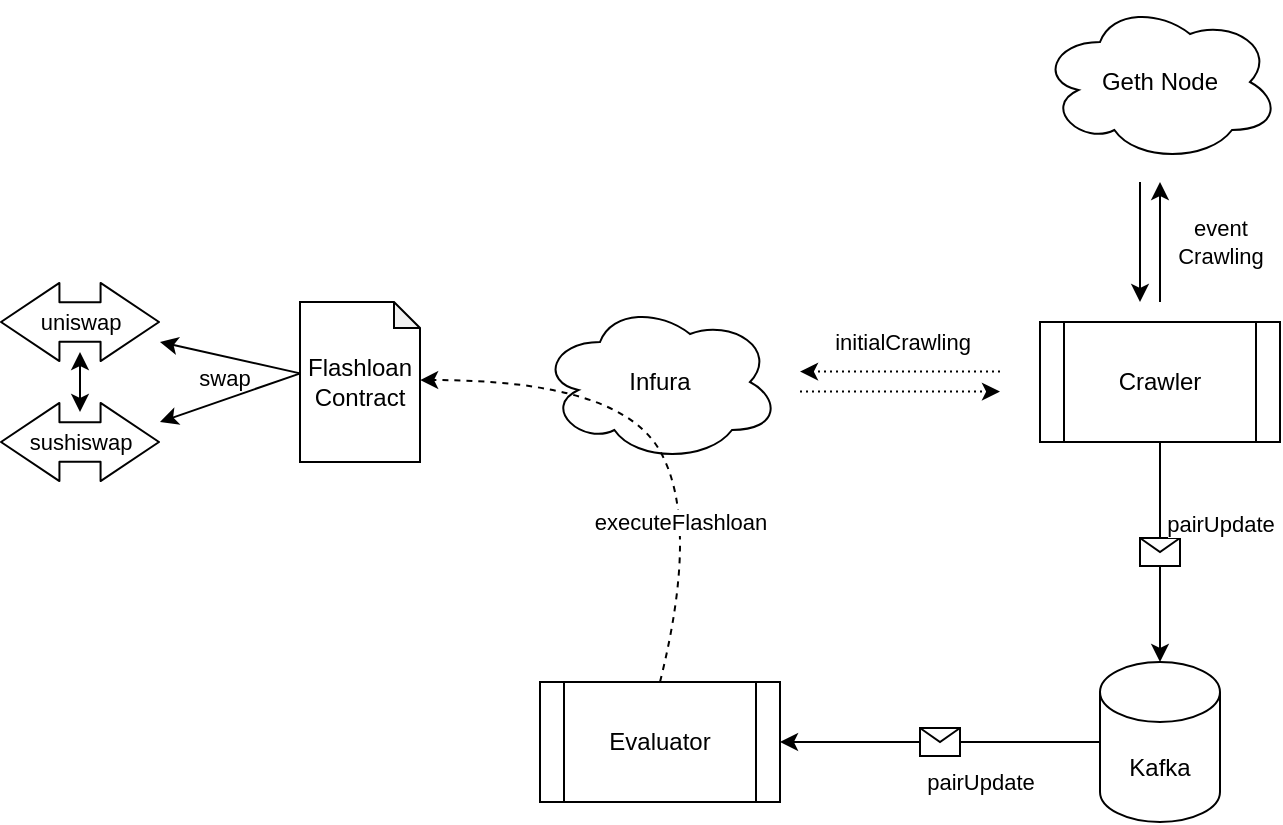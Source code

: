 <mxfile version="14.6.13" type="device"><diagram id="jEPkk8veqBg3OyjwQNSM" name="Seite-1"><mxGraphModel dx="1281" dy="350" grid="1" gridSize="10" guides="1" tooltips="1" connect="1" arrows="1" fold="1" page="1" pageScale="1" pageWidth="827" pageHeight="1169" math="0" shadow="0"><root><mxCell id="0"/><mxCell id="1" parent="0"/><mxCell id="5BCT4zVfhnQ_EZvdco6U-1" value="Kafka" style="shape=cylinder3;whiteSpace=wrap;html=1;boundedLbl=1;backgroundOutline=1;size=15;" parent="1" vertex="1"><mxGeometry x="540" y="410" width="60" height="80" as="geometry"/></mxCell><mxCell id="5BCT4zVfhnQ_EZvdco6U-2" value="Infura" style="ellipse;shape=cloud;whiteSpace=wrap;html=1;" parent="1" vertex="1"><mxGeometry x="260" y="230" width="120" height="80" as="geometry"/></mxCell><mxCell id="5BCT4zVfhnQ_EZvdco6U-3" value="Crawler" style="shape=process;whiteSpace=wrap;html=1;backgroundOutline=1;" parent="1" vertex="1"><mxGeometry x="510" y="240" width="120" height="60" as="geometry"/></mxCell><mxCell id="5BCT4zVfhnQ_EZvdco6U-10" value="Evaluator" style="shape=process;whiteSpace=wrap;html=1;backgroundOutline=1;" parent="1" vertex="1"><mxGeometry x="260" y="420" width="120" height="60" as="geometry"/></mxCell><mxCell id="5BCT4zVfhnQ_EZvdco6U-13" value="" style="endArrow=classic;html=1;exitX=0.5;exitY=1;exitDx=0;exitDy=0;entryX=0.5;entryY=0;entryDx=0;entryDy=0;entryPerimeter=0;" parent="1" source="5BCT4zVfhnQ_EZvdco6U-3" target="5BCT4zVfhnQ_EZvdco6U-1" edge="1"><mxGeometry relative="1" as="geometry"><mxPoint x="710" y="360" as="sourcePoint"/><mxPoint x="810" y="360" as="targetPoint"/></mxGeometry></mxCell><mxCell id="5BCT4zVfhnQ_EZvdco6U-14" value="" style="shape=message;html=1;outlineConnect=0;" parent="5BCT4zVfhnQ_EZvdco6U-13" vertex="1"><mxGeometry width="20" height="14" relative="1" as="geometry"><mxPoint x="-10" y="-7" as="offset"/></mxGeometry></mxCell><mxCell id="kyXNfYn9YWu0Ai6N6NFm-18" value="pairUpdate" style="edgeLabel;html=1;align=center;verticalAlign=middle;resizable=0;points=[];" vertex="1" connectable="0" parent="5BCT4zVfhnQ_EZvdco6U-13"><mxGeometry x="-0.502" y="1" relative="1" as="geometry"><mxPoint x="29" y="13" as="offset"/></mxGeometry></mxCell><mxCell id="5BCT4zVfhnQ_EZvdco6U-16" value="" style="endArrow=classic;html=1;entryX=1;entryY=0.5;entryDx=0;entryDy=0;exitX=0;exitY=0.5;exitDx=0;exitDy=0;exitPerimeter=0;" parent="1" source="5BCT4zVfhnQ_EZvdco6U-1" target="5BCT4zVfhnQ_EZvdco6U-10" edge="1"><mxGeometry relative="1" as="geometry"><mxPoint x="440" y="550" as="sourcePoint"/><mxPoint x="540" y="550" as="targetPoint"/></mxGeometry></mxCell><mxCell id="5BCT4zVfhnQ_EZvdco6U-17" value="" style="shape=message;html=1;outlineConnect=0;" parent="5BCT4zVfhnQ_EZvdco6U-16" vertex="1"><mxGeometry width="20" height="14" relative="1" as="geometry"><mxPoint x="-10" y="-7" as="offset"/></mxGeometry></mxCell><mxCell id="kyXNfYn9YWu0Ai6N6NFm-20" value="pairUpdate" style="edgeLabel;html=1;align=center;verticalAlign=middle;resizable=0;points=[];" vertex="1" connectable="0" parent="5BCT4zVfhnQ_EZvdco6U-16"><mxGeometry x="-0.199" relative="1" as="geometry"><mxPoint x="4" y="20" as="offset"/></mxGeometry></mxCell><mxCell id="5BCT4zVfhnQ_EZvdco6U-18" value="Flashloan&lt;br&gt;Contract" style="shape=note;whiteSpace=wrap;html=1;backgroundOutline=1;darkOpacity=0.05;size=13;" parent="1" vertex="1"><mxGeometry x="140" y="230" width="60" height="80" as="geometry"/></mxCell><mxCell id="5BCT4zVfhnQ_EZvdco6U-19" value="" style="curved=1;endArrow=classic;html=1;exitX=0.5;exitY=0;exitDx=0;exitDy=0;entryX=1.001;entryY=0.488;entryDx=0;entryDy=0;entryPerimeter=0;dashed=1;" parent="1" source="5BCT4zVfhnQ_EZvdco6U-10" target="5BCT4zVfhnQ_EZvdco6U-18" edge="1"><mxGeometry width="50" height="50" relative="1" as="geometry"><mxPoint x="170" y="450" as="sourcePoint"/><mxPoint x="220" y="400" as="targetPoint"/><Array as="points"><mxPoint x="340" y="340"/><mxPoint x="300" y="269"/></Array></mxGeometry></mxCell><mxCell id="kyXNfYn9YWu0Ai6N6NFm-21" value="executeFlashloan" style="edgeLabel;html=1;align=center;verticalAlign=middle;resizable=0;points=[];" vertex="1" connectable="0" parent="5BCT4zVfhnQ_EZvdco6U-19"><mxGeometry x="-0.277" y="4" relative="1" as="geometry"><mxPoint y="9" as="offset"/></mxGeometry></mxCell><mxCell id="5BCT4zVfhnQ_EZvdco6U-21" value="" style="endArrow=classic;html=1;dashed=1;dashPattern=1 2;" parent="1" edge="1"><mxGeometry width="50" height="50" relative="1" as="geometry"><mxPoint x="390" y="274.81" as="sourcePoint"/><mxPoint x="490" y="274.81" as="targetPoint"/></mxGeometry></mxCell><mxCell id="5BCT4zVfhnQ_EZvdco6U-23" value="" style="endArrow=classic;html=1;dashed=1;dashPattern=1 2;" parent="1" edge="1"><mxGeometry width="50" height="50" relative="1" as="geometry"><mxPoint x="490" y="264.81" as="sourcePoint"/><mxPoint x="390" y="264.81" as="targetPoint"/></mxGeometry></mxCell><mxCell id="kyXNfYn9YWu0Ai6N6NFm-1" value="initialCrawling" style="edgeLabel;html=1;align=center;verticalAlign=middle;resizable=0;points=[];" vertex="1" connectable="0" parent="5BCT4zVfhnQ_EZvdco6U-23"><mxGeometry x="0.294" y="-2" relative="1" as="geometry"><mxPoint x="15" y="-13" as="offset"/></mxGeometry></mxCell><mxCell id="kyXNfYn9YWu0Ai6N6NFm-2" value="Geth Node" style="ellipse;shape=cloud;whiteSpace=wrap;html=1;" vertex="1" parent="1"><mxGeometry x="510" y="80" width="120" height="80" as="geometry"/></mxCell><mxCell id="kyXNfYn9YWu0Ai6N6NFm-3" value="" style="endArrow=classic;html=1;" edge="1" parent="1"><mxGeometry width="50" height="50" relative="1" as="geometry"><mxPoint x="560" y="170.0" as="sourcePoint"/><mxPoint x="560" y="230" as="targetPoint"/></mxGeometry></mxCell><mxCell id="kyXNfYn9YWu0Ai6N6NFm-4" value="" style="endArrow=classic;html=1;" edge="1" parent="1"><mxGeometry width="50" height="50" relative="1" as="geometry"><mxPoint x="570" y="230.0" as="sourcePoint"/><mxPoint x="570" y="170" as="targetPoint"/></mxGeometry></mxCell><mxCell id="kyXNfYn9YWu0Ai6N6NFm-5" value="event&lt;br&gt;Crawling" style="edgeLabel;html=1;align=center;verticalAlign=middle;resizable=0;points=[];rotation=0;" vertex="1" connectable="0" parent="kyXNfYn9YWu0Ai6N6NFm-4"><mxGeometry x="0.294" y="-2" relative="1" as="geometry"><mxPoint x="28" y="9" as="offset"/></mxGeometry></mxCell><mxCell id="kyXNfYn9YWu0Ai6N6NFm-8" value="" style="shape=flexArrow;endArrow=classic;startArrow=classic;html=1;startWidth=18.251;startSize=9.405;width=19.806;endWidth=18.251;endSize=9.405;" edge="1" parent="1"><mxGeometry width="100" height="100" relative="1" as="geometry"><mxPoint x="-10" y="300" as="sourcePoint"/><mxPoint x="70" y="300" as="targetPoint"/></mxGeometry></mxCell><mxCell id="kyXNfYn9YWu0Ai6N6NFm-9" value="sushiswap" style="edgeLabel;html=1;align=center;verticalAlign=middle;resizable=0;points=[];spacing=0;" vertex="1" connectable="0" parent="kyXNfYn9YWu0Ai6N6NFm-8"><mxGeometry x="-0.075" relative="1" as="geometry"><mxPoint x="3" as="offset"/></mxGeometry></mxCell><mxCell id="kyXNfYn9YWu0Ai6N6NFm-10" value="" style="endArrow=classic;html=1;exitX=0.001;exitY=0.446;exitDx=0;exitDy=0;exitPerimeter=0;" edge="1" parent="1" source="5BCT4zVfhnQ_EZvdco6U-18"><mxGeometry width="50" height="50" relative="1" as="geometry"><mxPoint x="70" y="210" as="sourcePoint"/><mxPoint x="70" y="250" as="targetPoint"/></mxGeometry></mxCell><mxCell id="kyXNfYn9YWu0Ai6N6NFm-22" value="swap" style="edgeLabel;html=1;align=center;verticalAlign=middle;resizable=0;points=[];spacing=3;spacingRight=-4;spacingBottom=-14;" vertex="1" connectable="0" parent="kyXNfYn9YWu0Ai6N6NFm-10"><mxGeometry x="-0.31" y="-2" relative="1" as="geometry"><mxPoint x="-16" y="2" as="offset"/></mxGeometry></mxCell><mxCell id="kyXNfYn9YWu0Ai6N6NFm-13" value="" style="endArrow=classic;html=1;exitX=0.003;exitY=0.446;exitDx=0;exitDy=0;exitPerimeter=0;" edge="1" parent="1" source="5BCT4zVfhnQ_EZvdco6U-18"><mxGeometry width="50" height="50" relative="1" as="geometry"><mxPoint x="148.8" y="275.92" as="sourcePoint"/><mxPoint x="70" y="290" as="targetPoint"/></mxGeometry></mxCell><mxCell id="kyXNfYn9YWu0Ai6N6NFm-14" value="" style="shape=flexArrow;endArrow=classic;startArrow=classic;html=1;startWidth=18.251;startSize=9.405;width=19.806;endWidth=18.251;endSize=9.405;" edge="1" parent="1"><mxGeometry width="100" height="100" relative="1" as="geometry"><mxPoint x="-10" y="240" as="sourcePoint"/><mxPoint x="70" y="240" as="targetPoint"/></mxGeometry></mxCell><mxCell id="kyXNfYn9YWu0Ai6N6NFm-15" value="uniswap" style="edgeLabel;html=1;align=center;verticalAlign=middle;resizable=0;points=[];" vertex="1" connectable="0" parent="kyXNfYn9YWu0Ai6N6NFm-14"><mxGeometry x="-0.075" relative="1" as="geometry"><mxPoint x="3" as="offset"/></mxGeometry></mxCell><mxCell id="kyXNfYn9YWu0Ai6N6NFm-17" value="" style="endArrow=classic;startArrow=classic;html=1;" edge="1" parent="1"><mxGeometry width="50" height="50" relative="1" as="geometry"><mxPoint x="30" y="285" as="sourcePoint"/><mxPoint x="30" y="255" as="targetPoint"/></mxGeometry></mxCell></root></mxGraphModel></diagram></mxfile>